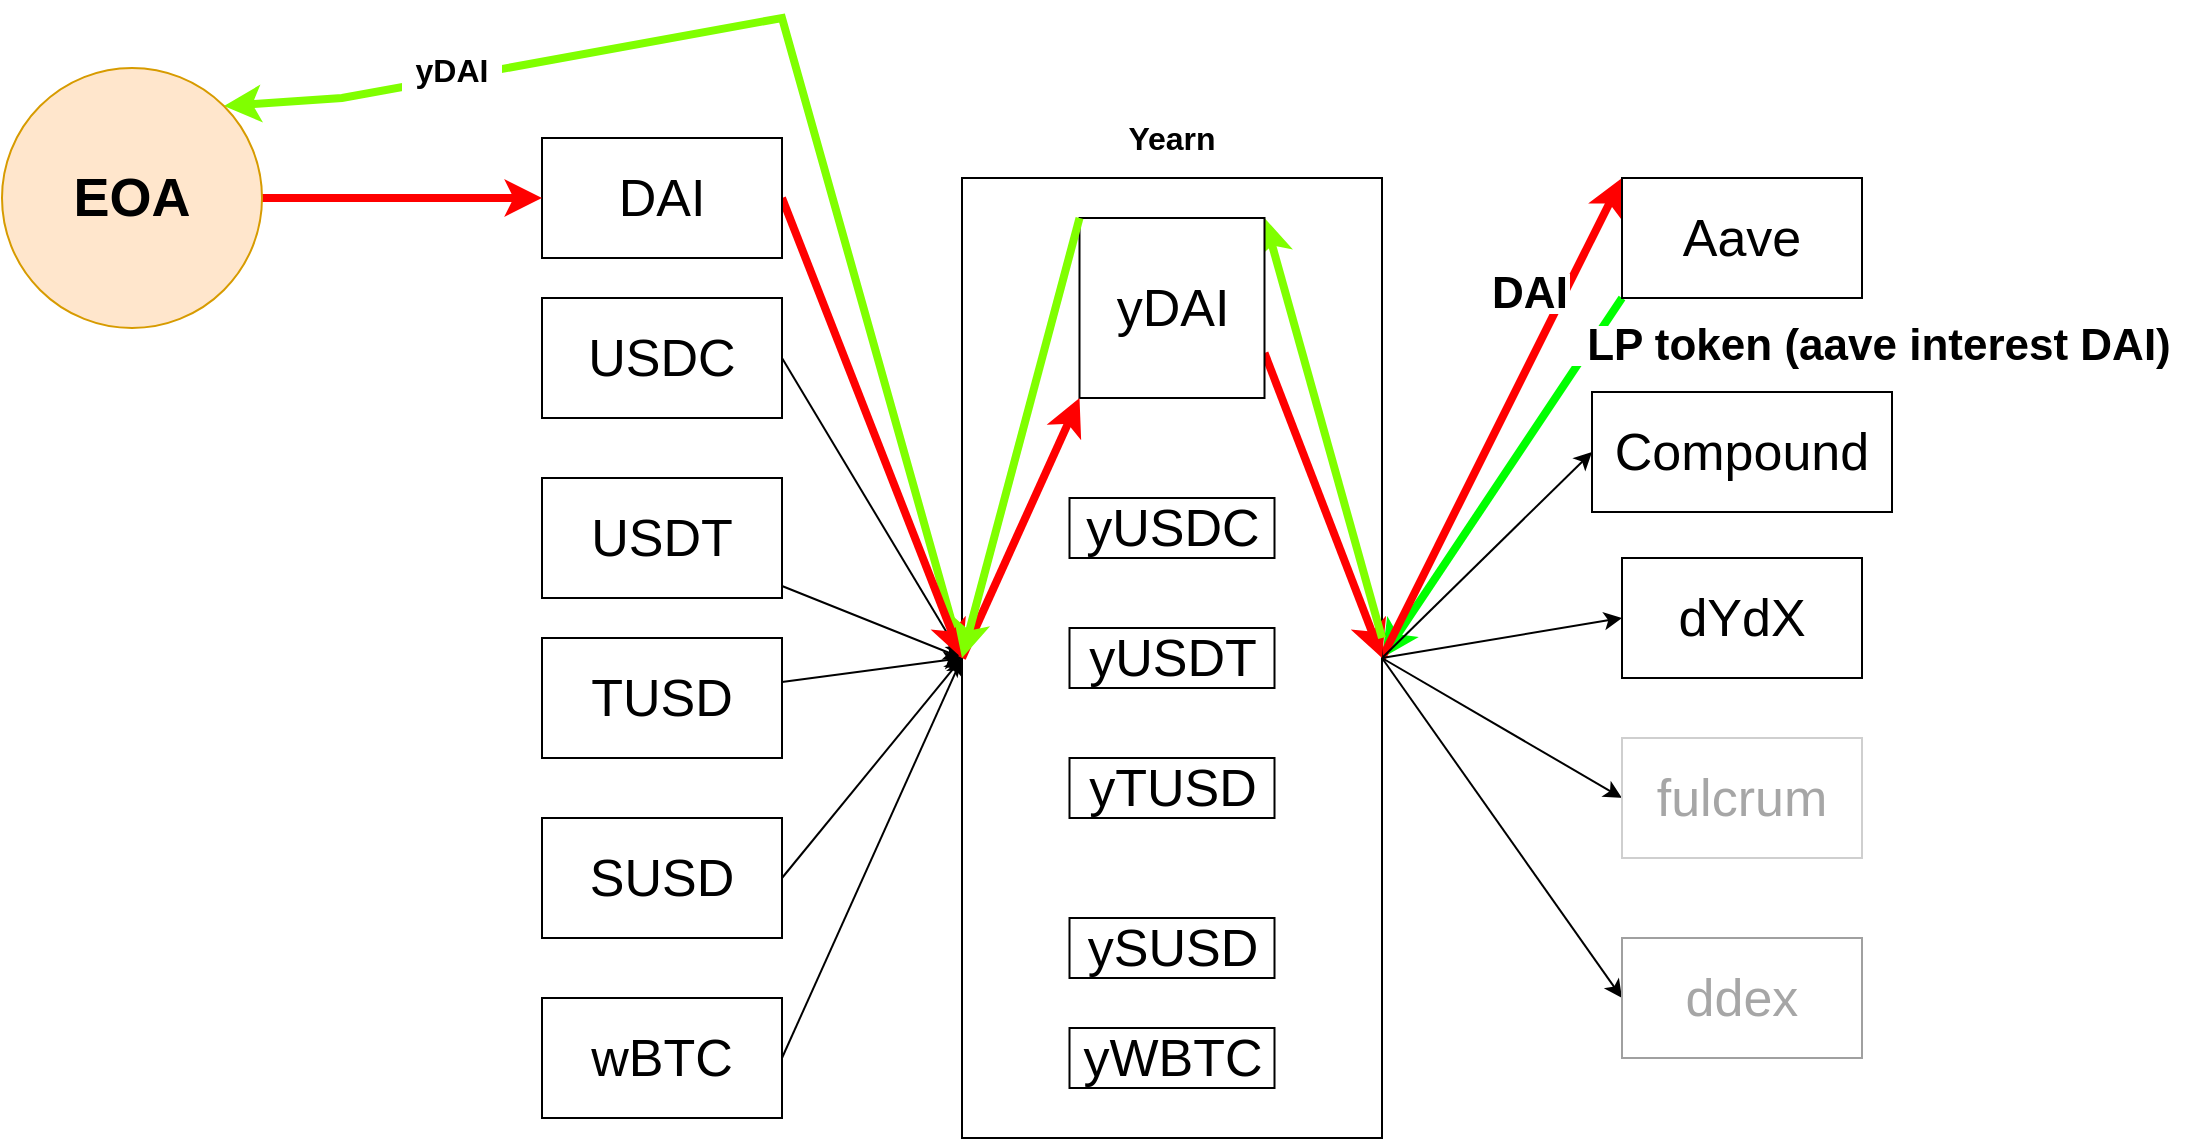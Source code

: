 <mxfile version="13.6.6" type="device"><diagram id="LgYKDRleGA3lNDs7AuQ5" name="Page-1"><mxGraphModel dx="1892" dy="1292" grid="1" gridSize="10" guides="1" tooltips="1" connect="1" arrows="1" fold="1" page="1" pageScale="1" pageWidth="1100" pageHeight="850" math="0" shadow="0"><root><mxCell id="0"/><mxCell id="1" parent="0"/><mxCell id="BBcaycVnejaFMlI-sBXk-34" style="edgeStyle=none;rounded=0;orthogonalLoop=1;jettySize=auto;html=1;exitX=0;exitY=1;exitDx=0;exitDy=0;entryX=1;entryY=0.5;entryDx=0;entryDy=0;strokeWidth=4;strokeColor=#00FF00;" edge="1" parent="1" source="BBcaycVnejaFMlI-sBXk-9" target="BBcaycVnejaFMlI-sBXk-1"><mxGeometry relative="1" as="geometry"/></mxCell><mxCell id="BBcaycVnejaFMlI-sBXk-19" style="edgeStyle=none;rounded=0;orthogonalLoop=1;jettySize=auto;html=1;entryX=0;entryY=0;entryDx=0;entryDy=0;exitX=1;exitY=0.5;exitDx=0;exitDy=0;strokeColor=#FF0000;strokeWidth=4;" edge="1" parent="1" source="BBcaycVnejaFMlI-sBXk-1" target="BBcaycVnejaFMlI-sBXk-9"><mxGeometry relative="1" as="geometry"/></mxCell><mxCell id="BBcaycVnejaFMlI-sBXk-20" style="edgeStyle=none;rounded=0;orthogonalLoop=1;jettySize=auto;html=1;entryX=0;entryY=0.5;entryDx=0;entryDy=0;exitX=1;exitY=0.5;exitDx=0;exitDy=0;" edge="1" parent="1" source="BBcaycVnejaFMlI-sBXk-1" target="BBcaycVnejaFMlI-sBXk-8"><mxGeometry relative="1" as="geometry"/></mxCell><mxCell id="BBcaycVnejaFMlI-sBXk-21" style="edgeStyle=none;rounded=0;orthogonalLoop=1;jettySize=auto;html=1;entryX=0;entryY=0.5;entryDx=0;entryDy=0;exitX=1;exitY=0.5;exitDx=0;exitDy=0;" edge="1" parent="1" source="BBcaycVnejaFMlI-sBXk-1" target="BBcaycVnejaFMlI-sBXk-10"><mxGeometry relative="1" as="geometry"/></mxCell><mxCell id="BBcaycVnejaFMlI-sBXk-22" style="edgeStyle=none;rounded=0;orthogonalLoop=1;jettySize=auto;html=1;entryX=0;entryY=0.5;entryDx=0;entryDy=0;exitX=1;exitY=0.5;exitDx=0;exitDy=0;" edge="1" parent="1" source="BBcaycVnejaFMlI-sBXk-1" target="BBcaycVnejaFMlI-sBXk-11"><mxGeometry relative="1" as="geometry"/></mxCell><mxCell id="BBcaycVnejaFMlI-sBXk-24" style="edgeStyle=none;rounded=0;orthogonalLoop=1;jettySize=auto;html=1;entryX=0;entryY=0.5;entryDx=0;entryDy=0;exitX=1;exitY=0.5;exitDx=0;exitDy=0;" edge="1" parent="1" source="BBcaycVnejaFMlI-sBXk-1" target="BBcaycVnejaFMlI-sBXk-23"><mxGeometry relative="1" as="geometry"/></mxCell><mxCell id="BBcaycVnejaFMlI-sBXk-37" style="edgeStyle=none;rounded=0;orthogonalLoop=1;jettySize=auto;html=1;strokeColor=#FF0000;strokeWidth=4;entryX=1;entryY=0.25;entryDx=0;entryDy=0;" edge="1" parent="1" target="BBcaycVnejaFMlI-sBXk-29"><mxGeometry relative="1" as="geometry"><mxPoint x="830" y="190" as="targetPoint"/><mxPoint x="750" y="450" as="sourcePoint"/></mxGeometry></mxCell><mxCell id="BBcaycVnejaFMlI-sBXk-41" style="edgeStyle=none;rounded=0;orthogonalLoop=1;jettySize=auto;html=1;entryX=1;entryY=0;entryDx=0;entryDy=0;strokeWidth=4;exitX=0;exitY=0.5;exitDx=0;exitDy=0;strokeColor=#80FF00;" edge="1" parent="1" source="BBcaycVnejaFMlI-sBXk-1" target="BBcaycVnejaFMlI-sBXk-44"><mxGeometry relative="1" as="geometry"><mxPoint x="450" y="200" as="targetPoint"/><Array as="points"><mxPoint x="450" y="140"/><mxPoint x="230" y="180"/></Array></mxGeometry></mxCell><mxCell id="BBcaycVnejaFMlI-sBXk-1" value="" style="rounded=0;whiteSpace=wrap;html=1;" vertex="1" parent="1"><mxGeometry x="540" y="220" width="210" height="480" as="geometry"/></mxCell><mxCell id="BBcaycVnejaFMlI-sBXk-15" style="edgeStyle=none;rounded=0;orthogonalLoop=1;jettySize=auto;html=1;entryX=0;entryY=0.5;entryDx=0;entryDy=0;" edge="1" parent="1" source="BBcaycVnejaFMlI-sBXk-2" target="BBcaycVnejaFMlI-sBXk-1"><mxGeometry relative="1" as="geometry"/></mxCell><mxCell id="BBcaycVnejaFMlI-sBXk-2" value="&lt;font style=&quot;font-size: 26px&quot;&gt;USDT&lt;/font&gt;" style="rounded=0;whiteSpace=wrap;html=1;" vertex="1" parent="1"><mxGeometry x="330" y="370" width="120" height="60" as="geometry"/></mxCell><mxCell id="BBcaycVnejaFMlI-sBXk-16" style="edgeStyle=none;rounded=0;orthogonalLoop=1;jettySize=auto;html=1;entryX=0;entryY=0.5;entryDx=0;entryDy=0;" edge="1" parent="1" source="BBcaycVnejaFMlI-sBXk-3" target="BBcaycVnejaFMlI-sBXk-1"><mxGeometry relative="1" as="geometry"><mxPoint x="570" y="440" as="targetPoint"/></mxGeometry></mxCell><mxCell id="BBcaycVnejaFMlI-sBXk-3" value="&lt;font style=&quot;font-size: 26px&quot;&gt;TUSD&lt;/font&gt;" style="rounded=0;whiteSpace=wrap;html=1;" vertex="1" parent="1"><mxGeometry x="330" y="450" width="120" height="60" as="geometry"/></mxCell><mxCell id="BBcaycVnejaFMlI-sBXk-13" style="edgeStyle=none;rounded=0;orthogonalLoop=1;jettySize=auto;html=1;exitX=1;exitY=0.5;exitDx=0;exitDy=0;entryX=0;entryY=0.5;entryDx=0;entryDy=0;" edge="1" parent="1" source="BBcaycVnejaFMlI-sBXk-4" target="BBcaycVnejaFMlI-sBXk-1"><mxGeometry relative="1" as="geometry"/></mxCell><mxCell id="BBcaycVnejaFMlI-sBXk-4" value="&lt;font style=&quot;font-size: 26px&quot;&gt;USDC&lt;/font&gt;" style="rounded=0;whiteSpace=wrap;html=1;" vertex="1" parent="1"><mxGeometry x="330" y="280" width="120" height="60" as="geometry"/></mxCell><mxCell id="BBcaycVnejaFMlI-sBXk-12" style="rounded=0;orthogonalLoop=1;jettySize=auto;html=1;entryX=0;entryY=0.5;entryDx=0;entryDy=0;exitX=1;exitY=0.5;exitDx=0;exitDy=0;strokeWidth=4;strokeColor=#FF0000;" edge="1" parent="1" source="BBcaycVnejaFMlI-sBXk-42" target="BBcaycVnejaFMlI-sBXk-1"><mxGeometry relative="1" as="geometry"><mxPoint x="450" y="260" as="sourcePoint"/></mxGeometry></mxCell><mxCell id="BBcaycVnejaFMlI-sBXk-17" style="edgeStyle=none;rounded=0;orthogonalLoop=1;jettySize=auto;html=1;entryX=0;entryY=0.5;entryDx=0;entryDy=0;exitX=1;exitY=0.5;exitDx=0;exitDy=0;" edge="1" parent="1" source="BBcaycVnejaFMlI-sBXk-6" target="BBcaycVnejaFMlI-sBXk-1"><mxGeometry relative="1" as="geometry"/></mxCell><mxCell id="BBcaycVnejaFMlI-sBXk-6" value="&lt;font style=&quot;font-size: 26px&quot;&gt;SUSD&lt;/font&gt;" style="rounded=0;whiteSpace=wrap;html=1;" vertex="1" parent="1"><mxGeometry x="330" y="540" width="120" height="60" as="geometry"/></mxCell><mxCell id="BBcaycVnejaFMlI-sBXk-18" style="edgeStyle=none;rounded=0;orthogonalLoop=1;jettySize=auto;html=1;entryX=0;entryY=0.5;entryDx=0;entryDy=0;exitX=1;exitY=0.5;exitDx=0;exitDy=0;" edge="1" parent="1" source="BBcaycVnejaFMlI-sBXk-7" target="BBcaycVnejaFMlI-sBXk-1"><mxGeometry relative="1" as="geometry"/></mxCell><mxCell id="BBcaycVnejaFMlI-sBXk-7" value="&lt;font style=&quot;font-size: 26px&quot;&gt;wBTC&lt;/font&gt;" style="rounded=0;whiteSpace=wrap;html=1;" vertex="1" parent="1"><mxGeometry x="330" y="630" width="120" height="60" as="geometry"/></mxCell><mxCell id="BBcaycVnejaFMlI-sBXk-8" value="&lt;font style=&quot;font-size: 26px&quot;&gt;Compound&lt;/font&gt;" style="rounded=0;whiteSpace=wrap;html=1;" vertex="1" parent="1"><mxGeometry x="855" y="327" width="150" height="60" as="geometry"/></mxCell><mxCell id="BBcaycVnejaFMlI-sBXk-9" value="&lt;span style=&quot;font-size: 26px&quot;&gt;Aave&lt;/span&gt;" style="rounded=0;whiteSpace=wrap;html=1;" vertex="1" parent="1"><mxGeometry x="870" y="220" width="120" height="60" as="geometry"/></mxCell><mxCell id="BBcaycVnejaFMlI-sBXk-10" value="&lt;span style=&quot;font-size: 26px&quot;&gt;dYdX&lt;/span&gt;" style="rounded=0;whiteSpace=wrap;html=1;" vertex="1" parent="1"><mxGeometry x="870" y="410" width="120" height="60" as="geometry"/></mxCell><mxCell id="BBcaycVnejaFMlI-sBXk-11" value="&lt;font style=&quot;font-size: 26px&quot; color=&quot;#a6a6a6&quot;&gt;fulcrum&lt;/font&gt;" style="rounded=0;whiteSpace=wrap;html=1;strokeColor=#CFCFCF;" vertex="1" parent="1"><mxGeometry x="870" y="500" width="120" height="60" as="geometry"/></mxCell><mxCell id="BBcaycVnejaFMlI-sBXk-23" value="&lt;span style=&quot;color: rgb(166 , 166 , 166) ; font-size: 26px&quot;&gt;ddex&lt;/span&gt;" style="rounded=0;whiteSpace=wrap;html=1;strokeColor=#A0A0A0;" vertex="1" parent="1"><mxGeometry x="870" y="600" width="120" height="60" as="geometry"/></mxCell><mxCell id="BBcaycVnejaFMlI-sBXk-25" value="&lt;font style=&quot;font-size: 16px&quot;&gt;&lt;b&gt;Yearn&lt;/b&gt;&lt;/font&gt;" style="text;html=1;strokeColor=none;fillColor=none;align=center;verticalAlign=middle;whiteSpace=wrap;rounded=0;" vertex="1" parent="1"><mxGeometry x="540" y="190" width="210" height="20" as="geometry"/></mxCell><mxCell id="BBcaycVnejaFMlI-sBXk-26" value="&lt;font style=&quot;font-size: 26px&quot;&gt;yUSDT&lt;/font&gt;" style="rounded=0;whiteSpace=wrap;html=1;" vertex="1" parent="1"><mxGeometry x="593.75" y="445" width="102.5" height="30" as="geometry"/></mxCell><mxCell id="BBcaycVnejaFMlI-sBXk-28" value="&lt;font style=&quot;font-size: 26px&quot;&gt;yUSDC&lt;/font&gt;" style="rounded=0;whiteSpace=wrap;html=1;" vertex="1" parent="1"><mxGeometry x="593.75" y="380" width="102.5" height="30" as="geometry"/></mxCell><mxCell id="BBcaycVnejaFMlI-sBXk-36" style="edgeStyle=none;rounded=0;orthogonalLoop=1;jettySize=auto;html=1;strokeColor=#FF0000;strokeWidth=4;exitX=1;exitY=0.75;exitDx=0;exitDy=0;" edge="1" parent="1" source="BBcaycVnejaFMlI-sBXk-29"><mxGeometry relative="1" as="geometry"><mxPoint x="750" y="460" as="targetPoint"/></mxGeometry></mxCell><mxCell id="BBcaycVnejaFMlI-sBXk-38" style="edgeStyle=none;rounded=0;orthogonalLoop=1;jettySize=auto;html=1;strokeWidth=4;exitX=1;exitY=0;exitDx=0;exitDy=0;entryX=1;entryY=0;entryDx=0;entryDy=0;strokeColor=#80FF00;" edge="1" parent="1" target="BBcaycVnejaFMlI-sBXk-29"><mxGeometry relative="1" as="geometry"><mxPoint x="750" y="450" as="sourcePoint"/></mxGeometry></mxCell><mxCell id="BBcaycVnejaFMlI-sBXk-29" value="&lt;font style=&quot;font-size: 26px&quot;&gt;yDAI&lt;/font&gt;" style="rounded=0;whiteSpace=wrap;html=1;" vertex="1" parent="1"><mxGeometry x="598.75" y="240" width="92.5" height="90" as="geometry"/></mxCell><mxCell id="BBcaycVnejaFMlI-sBXk-30" value="&lt;font style=&quot;font-size: 26px&quot;&gt;yTUSD&lt;/font&gt;" style="rounded=0;whiteSpace=wrap;html=1;" vertex="1" parent="1"><mxGeometry x="593.75" y="510" width="102.5" height="30" as="geometry"/></mxCell><mxCell id="BBcaycVnejaFMlI-sBXk-31" value="&lt;font style=&quot;font-size: 26px&quot;&gt;ySUSD&lt;/font&gt;" style="rounded=0;whiteSpace=wrap;html=1;" vertex="1" parent="1"><mxGeometry x="593.75" y="590" width="102.5" height="30" as="geometry"/></mxCell><mxCell id="BBcaycVnejaFMlI-sBXk-32" value="&lt;font style=&quot;font-size: 26px&quot;&gt;yWBTC&lt;/font&gt;" style="rounded=0;whiteSpace=wrap;html=1;" vertex="1" parent="1"><mxGeometry x="593.75" y="645" width="102.5" height="30" as="geometry"/></mxCell><mxCell id="BBcaycVnejaFMlI-sBXk-33" value="" style="endArrow=classic;html=1;strokeColor=#FF0000;strokeWidth=4;entryX=0;entryY=1;entryDx=0;entryDy=0;exitX=0;exitY=0.5;exitDx=0;exitDy=0;" edge="1" parent="1" source="BBcaycVnejaFMlI-sBXk-1" target="BBcaycVnejaFMlI-sBXk-29"><mxGeometry width="50" height="50" relative="1" as="geometry"><mxPoint x="543.75" y="340" as="sourcePoint"/><mxPoint x="593.75" y="290" as="targetPoint"/></mxGeometry></mxCell><mxCell id="BBcaycVnejaFMlI-sBXk-35" style="edgeStyle=none;rounded=0;orthogonalLoop=1;jettySize=auto;html=1;exitX=1;exitY=0.5;exitDx=0;exitDy=0;strokeColor=#FF0000;strokeWidth=4;" edge="1" parent="1" source="BBcaycVnejaFMlI-sBXk-1" target="BBcaycVnejaFMlI-sBXk-1"><mxGeometry relative="1" as="geometry"/></mxCell><mxCell id="BBcaycVnejaFMlI-sBXk-40" value="" style="endArrow=classic;html=1;strokeWidth=4;entryX=0;entryY=0.5;entryDx=0;entryDy=0;exitX=0;exitY=0;exitDx=0;exitDy=0;strokeColor=#80FF00;" edge="1" parent="1" source="BBcaycVnejaFMlI-sBXk-29" target="BBcaycVnejaFMlI-sBXk-1"><mxGeometry width="50" height="50" relative="1" as="geometry"><mxPoint x="670" y="510" as="sourcePoint"/><mxPoint x="720" y="460" as="targetPoint"/></mxGeometry></mxCell><mxCell id="BBcaycVnejaFMlI-sBXk-42" value="&lt;font style=&quot;font-size: 26px&quot;&gt;DAI&lt;/font&gt;" style="rounded=0;whiteSpace=wrap;html=1;" vertex="1" parent="1"><mxGeometry x="330" y="200" width="120" height="60" as="geometry"/></mxCell><mxCell id="BBcaycVnejaFMlI-sBXk-46" style="edgeStyle=none;rounded=0;orthogonalLoop=1;jettySize=auto;html=1;entryX=0;entryY=0.5;entryDx=0;entryDy=0;strokeWidth=4;exitX=1;exitY=0.5;exitDx=0;exitDy=0;strokeColor=#FF0000;" edge="1" parent="1" source="BBcaycVnejaFMlI-sBXk-44" target="BBcaycVnejaFMlI-sBXk-42"><mxGeometry relative="1" as="geometry"/></mxCell><mxCell id="BBcaycVnejaFMlI-sBXk-44" value="&lt;b&gt;&lt;font style=&quot;font-size: 27px&quot;&gt;EOA&lt;/font&gt;&lt;/b&gt;" style="ellipse;whiteSpace=wrap;html=1;strokeColor=#d79b00;fillColor=#ffe6cc;" vertex="1" parent="1"><mxGeometry x="60" y="165" width="130" height="130" as="geometry"/></mxCell><mxCell id="BBcaycVnejaFMlI-sBXk-47" value="&lt;font style=&quot;font-size: 16px&quot;&gt;&lt;b&gt;yDAI&lt;/b&gt;&lt;/font&gt;" style="text;html=1;strokeColor=none;align=center;verticalAlign=middle;whiteSpace=wrap;rounded=0;fillColor=#ffffff;" vertex="1" parent="1"><mxGeometry x="260" y="143" width="50" height="45" as="geometry"/></mxCell><mxCell id="BBcaycVnejaFMlI-sBXk-48" value="&lt;b&gt;&lt;font style=&quot;font-size: 22px&quot;&gt;DAI&lt;/font&gt;&lt;/b&gt;" style="text;html=1;strokeColor=none;align=center;verticalAlign=middle;whiteSpace=wrap;rounded=0;fillColor=#ffffff;" vertex="1" parent="1"><mxGeometry x="804" y="268" width="40" height="20" as="geometry"/></mxCell><mxCell id="BBcaycVnejaFMlI-sBXk-49" value="&lt;b&gt;&lt;font style=&quot;font-size: 22px&quot;&gt;LP token (aave interest DAI)&lt;/font&gt;&lt;/b&gt;" style="text;html=1;strokeColor=none;align=center;verticalAlign=middle;whiteSpace=wrap;rounded=0;fillColor=#ffffff;" vertex="1" parent="1"><mxGeometry x="840" y="294" width="317" height="20" as="geometry"/></mxCell></root></mxGraphModel></diagram></mxfile>